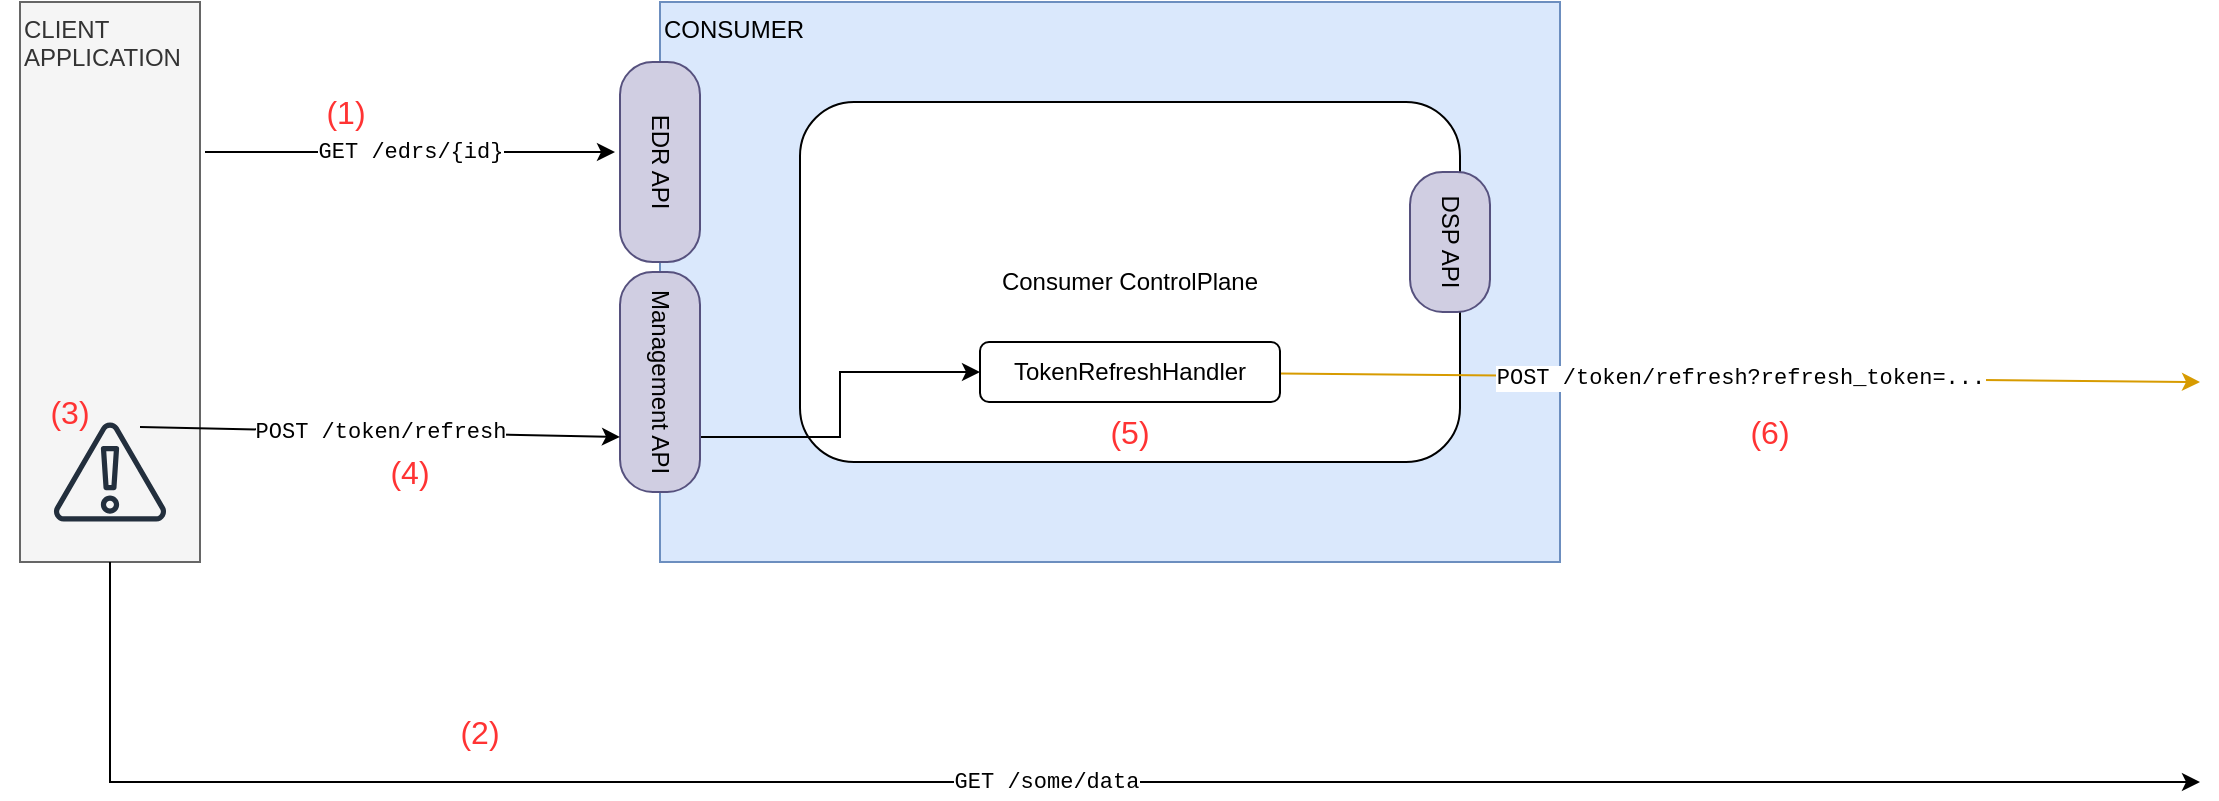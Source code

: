 <mxfile version="24.0.4" type="device">
  <diagram name="Page-1" id="QkwFA1DzPIJVPvUpdssr">
    <mxGraphModel dx="2676" dy="2356" grid="1" gridSize="10" guides="1" tooltips="1" connect="1" arrows="1" fold="1" page="1" pageScale="1" pageWidth="827" pageHeight="1169" math="0" shadow="0">
      <root>
        <mxCell id="0" />
        <mxCell id="1" parent="0" />
        <mxCell id="9Vp6ap9HHpzuf-tuijH6-1" value="&lt;div align=&quot;left&quot;&gt;CONSUMER&lt;/div&gt;" style="rounded=0;whiteSpace=wrap;html=1;fillColor=#dae8fc;strokeColor=#6c8ebf;align=left;verticalAlign=top;" parent="1" vertex="1">
          <mxGeometry x="-420" y="-20" width="450" height="280" as="geometry" />
        </mxCell>
        <mxCell id="9Vp6ap9HHpzuf-tuijH6-2" value="Consumer ControlPlane" style="rounded=1;whiteSpace=wrap;html=1;" parent="1" vertex="1">
          <mxGeometry x="-350" y="30" width="330" height="180" as="geometry" />
        </mxCell>
        <mxCell id="9Vp6ap9HHpzuf-tuijH6-4" value="DSP API" style="rounded=1;whiteSpace=wrap;html=1;arcSize=41;rotation=90;fillColor=#d0cee2;strokeColor=#56517e;" parent="1" vertex="1">
          <mxGeometry x="-60" y="80" width="70" height="40" as="geometry" />
        </mxCell>
        <mxCell id="9Vp6ap9HHpzuf-tuijH6-15" style="edgeStyle=orthogonalEdgeStyle;rounded=0;orthogonalLoop=1;jettySize=auto;html=1;entryX=0;entryY=0.5;entryDx=0;entryDy=0;exitX=0.75;exitY=0;exitDx=0;exitDy=0;" parent="1" source="9Vp6ap9HHpzuf-tuijH6-6" target="9Vp6ap9HHpzuf-tuijH6-16" edge="1">
          <mxGeometry relative="1" as="geometry" />
        </mxCell>
        <mxCell id="9Vp6ap9HHpzuf-tuijH6-6" value="Management API" style="rounded=1;whiteSpace=wrap;html=1;arcSize=41;rotation=90;fillColor=#d0cee2;strokeColor=#56517e;" parent="1" vertex="1">
          <mxGeometry x="-475" y="150" width="110" height="40" as="geometry" />
        </mxCell>
        <mxCell id="9Vp6ap9HHpzuf-tuijH6-9" value="(4)" style="text;html=1;align=center;verticalAlign=middle;whiteSpace=wrap;rounded=0;fontSize=16;fontColor=#FF3333;" parent="1" vertex="1">
          <mxGeometry x="-580" y="200" width="70" height="30" as="geometry" />
        </mxCell>
        <mxCell id="9Vp6ap9HHpzuf-tuijH6-11" value="CLIENT APPLICATION" style="rounded=0;whiteSpace=wrap;html=1;align=left;verticalAlign=top;fillColor=#f5f5f5;fontColor=#333333;strokeColor=#666666;" parent="1" vertex="1">
          <mxGeometry x="-740" y="-20" width="90" height="280" as="geometry" />
        </mxCell>
        <mxCell id="9Vp6ap9HHpzuf-tuijH6-12" value="(5)" style="text;html=1;align=center;verticalAlign=middle;whiteSpace=wrap;rounded=0;fontSize=16;fontColor=#FF3333;rotation=0;" parent="1" vertex="1">
          <mxGeometry x="-220" y="180" width="70" height="30" as="geometry" />
        </mxCell>
        <mxCell id="9Vp6ap9HHpzuf-tuijH6-13" value="POST /token/refresh?refresh_token=..." style="endArrow=classic;html=1;rounded=0;fontFamily=Courier New;fillColor=#ffe6cc;strokeColor=#d79b00;" parent="1" source="9Vp6ap9HHpzuf-tuijH6-16" edge="1">
          <mxGeometry width="50" height="50" relative="1" as="geometry">
            <mxPoint x="-20" y="170" as="sourcePoint" />
            <mxPoint x="350" y="170" as="targetPoint" />
          </mxGeometry>
        </mxCell>
        <mxCell id="9Vp6ap9HHpzuf-tuijH6-14" value="(6)" style="text;html=1;align=center;verticalAlign=middle;whiteSpace=wrap;rounded=0;fontSize=16;fontColor=#FF3333;" parent="1" vertex="1">
          <mxGeometry x="100" y="180" width="70" height="30" as="geometry" />
        </mxCell>
        <mxCell id="9Vp6ap9HHpzuf-tuijH6-16" value="TokenRefreshHandler" style="rounded=1;whiteSpace=wrap;html=1;" parent="1" vertex="1">
          <mxGeometry x="-260" y="150" width="150" height="30" as="geometry" />
        </mxCell>
        <mxCell id="c1sjahpwHX4zWzdY5Vkf-1" value="EDR API" style="rounded=1;whiteSpace=wrap;html=1;arcSize=41;rotation=90;fillColor=#d0cee2;strokeColor=#56517e;" vertex="1" parent="1">
          <mxGeometry x="-470" y="40" width="100" height="40" as="geometry" />
        </mxCell>
        <mxCell id="c1sjahpwHX4zWzdY5Vkf-4" value="GET /edrs/{id}" style="endArrow=classic;html=1;rounded=0;fontFamily=Courier New;entryX=0.75;entryY=1;entryDx=0;entryDy=0;exitX=1.05;exitY=0.661;exitDx=0;exitDy=0;exitPerimeter=0;" edge="1" parent="1">
          <mxGeometry x="0.002" width="50" height="50" relative="1" as="geometry">
            <mxPoint x="-647.5" y="55" as="sourcePoint" />
            <mxPoint x="-442.5" y="55" as="targetPoint" />
            <mxPoint as="offset" />
          </mxGeometry>
        </mxCell>
        <mxCell id="c1sjahpwHX4zWzdY5Vkf-5" value="(1)" style="text;html=1;align=center;verticalAlign=middle;whiteSpace=wrap;rounded=0;fontSize=16;fontColor=#FF3333;" vertex="1" parent="1">
          <mxGeometry x="-612.5" y="20" width="70" height="30" as="geometry" />
        </mxCell>
        <mxCell id="c1sjahpwHX4zWzdY5Vkf-6" value="GET /some/data" style="edgeStyle=orthogonalEdgeStyle;rounded=0;orthogonalLoop=1;jettySize=auto;html=1;exitX=0.5;exitY=1;exitDx=0;exitDy=0;fontFamily=Courier New;" edge="1" parent="1" source="9Vp6ap9HHpzuf-tuijH6-11">
          <mxGeometry relative="1" as="geometry">
            <mxPoint x="-390" y="208" as="sourcePoint" />
            <mxPoint x="350" y="370" as="targetPoint" />
            <Array as="points">
              <mxPoint x="-695" y="370" />
            </Array>
          </mxGeometry>
        </mxCell>
        <mxCell id="c1sjahpwHX4zWzdY5Vkf-7" value="(2)" style="text;html=1;align=center;verticalAlign=middle;whiteSpace=wrap;rounded=0;fontSize=16;fontColor=#FF3333;" vertex="1" parent="1">
          <mxGeometry x="-545" y="330" width="70" height="30" as="geometry" />
        </mxCell>
        <mxCell id="c1sjahpwHX4zWzdY5Vkf-8" value="" style="sketch=0;outlineConnect=0;fontColor=#232F3E;gradientColor=none;fillColor=#232F3D;strokeColor=none;dashed=0;verticalLabelPosition=bottom;verticalAlign=top;align=center;html=1;fontSize=12;fontStyle=0;aspect=fixed;pointerEvents=1;shape=mxgraph.aws4.alert;" vertex="1" parent="1">
          <mxGeometry x="-723.26" y="190" width="56.52" height="50" as="geometry" />
        </mxCell>
        <mxCell id="c1sjahpwHX4zWzdY5Vkf-9" value="(3)" style="text;html=1;align=center;verticalAlign=middle;whiteSpace=wrap;rounded=0;fontSize=16;fontColor=#FF3333;" vertex="1" parent="1">
          <mxGeometry x="-750" y="170" width="70" height="30" as="geometry" />
        </mxCell>
        <mxCell id="9Vp6ap9HHpzuf-tuijH6-8" value="POST /token/refresh" style="endArrow=classic;html=1;rounded=0;fontFamily=Courier New;entryX=0.75;entryY=1;entryDx=0;entryDy=0;exitX=1;exitY=0.75;exitDx=0;exitDy=0;" parent="1" source="c1sjahpwHX4zWzdY5Vkf-9" target="9Vp6ap9HHpzuf-tuijH6-6" edge="1">
          <mxGeometry x="0.002" width="50" height="50" relative="1" as="geometry">
            <mxPoint x="-640" y="110" as="sourcePoint" />
            <mxPoint x="-450" y="172" as="targetPoint" />
            <mxPoint as="offset" />
          </mxGeometry>
        </mxCell>
      </root>
    </mxGraphModel>
  </diagram>
</mxfile>
